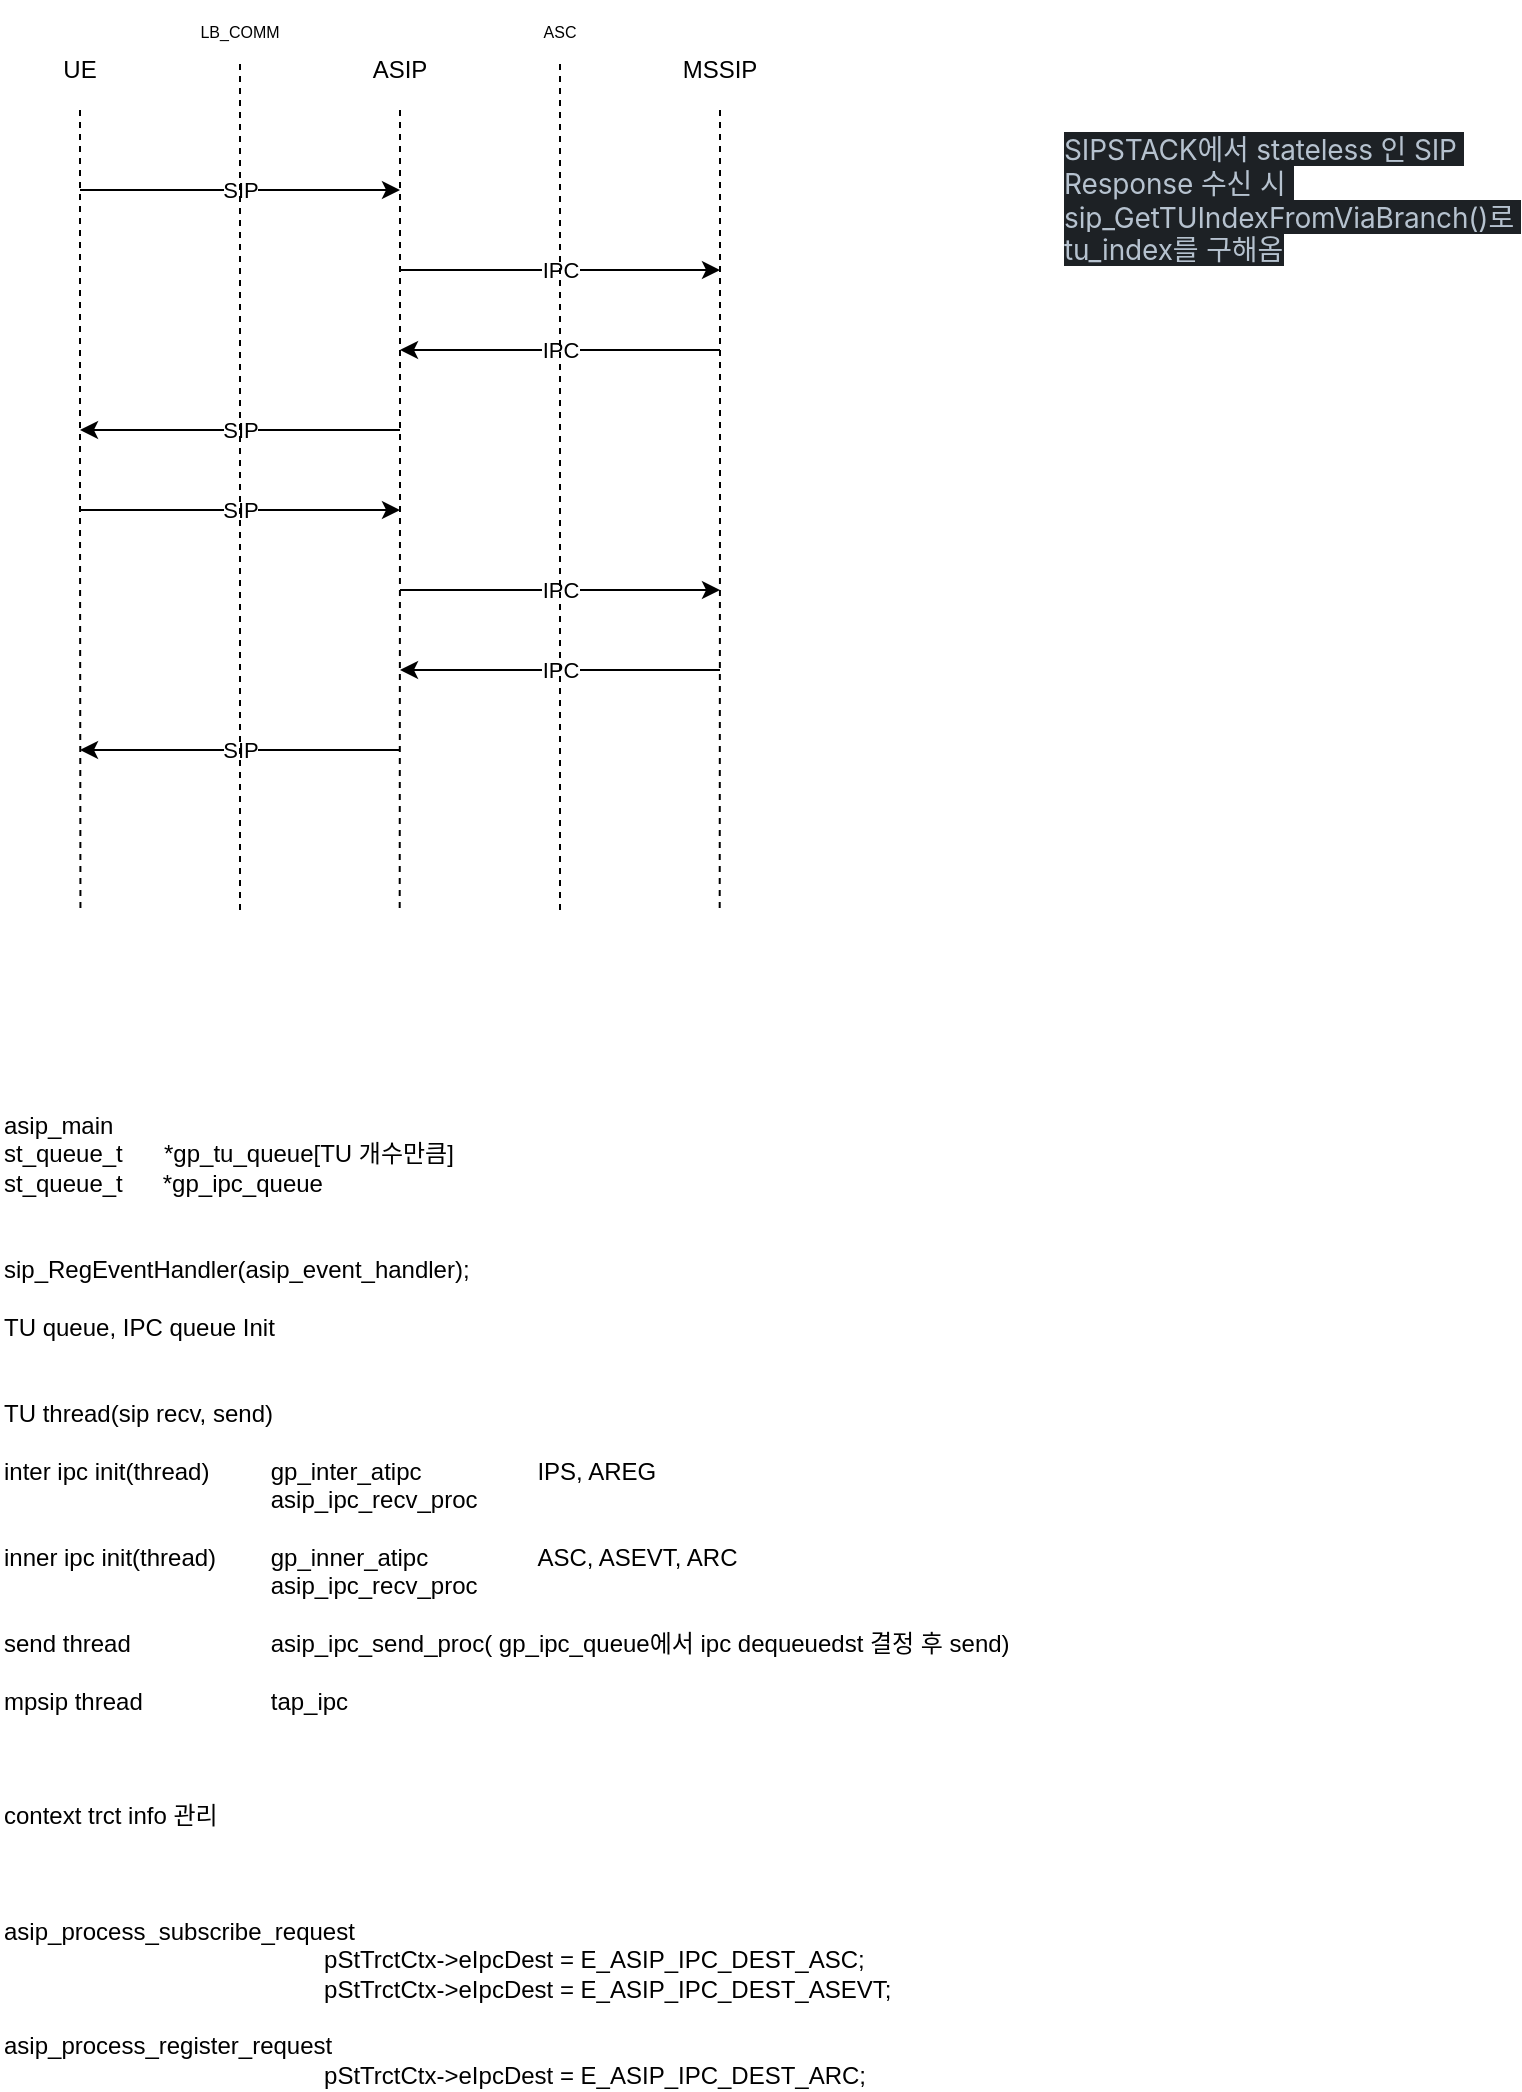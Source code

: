 <mxfile version="24.6.5" type="github">
  <diagram name="페이지-1" id="jERm6EU6h7SOklrPmQn_">
    <mxGraphModel dx="765" dy="441" grid="1" gridSize="10" guides="1" tooltips="1" connect="1" arrows="1" fold="1" page="1" pageScale="1" pageWidth="827" pageHeight="1169" math="0" shadow="0">
      <root>
        <mxCell id="0" />
        <mxCell id="1" parent="0" />
        <mxCell id="-xxbEEyrpAm4luBftfxG-4" style="edgeStyle=orthogonalEdgeStyle;rounded=0;orthogonalLoop=1;jettySize=auto;html=1;exitX=0.5;exitY=1;exitDx=0;exitDy=0;dashed=1;endArrow=none;endFill=0;" edge="1" parent="1" source="-xxbEEyrpAm4luBftfxG-1">
          <mxGeometry relative="1" as="geometry">
            <mxPoint x="80.222" y="480" as="targetPoint" />
          </mxGeometry>
        </mxCell>
        <mxCell id="-xxbEEyrpAm4luBftfxG-1" value="UE" style="text;html=1;align=center;verticalAlign=middle;whiteSpace=wrap;rounded=0;" vertex="1" parent="1">
          <mxGeometry x="40" y="40" width="80" height="40" as="geometry" />
        </mxCell>
        <mxCell id="-xxbEEyrpAm4luBftfxG-2" value="ASIP" style="text;html=1;align=center;verticalAlign=middle;whiteSpace=wrap;rounded=0;" vertex="1" parent="1">
          <mxGeometry x="200" y="40" width="80" height="40" as="geometry" />
        </mxCell>
        <mxCell id="-xxbEEyrpAm4luBftfxG-3" value="MSSIP" style="text;html=1;align=center;verticalAlign=middle;whiteSpace=wrap;rounded=0;" vertex="1" parent="1">
          <mxGeometry x="360" y="40" width="80" height="40" as="geometry" />
        </mxCell>
        <mxCell id="-xxbEEyrpAm4luBftfxG-5" style="edgeStyle=orthogonalEdgeStyle;rounded=0;orthogonalLoop=1;jettySize=auto;html=1;exitX=0.5;exitY=1;exitDx=0;exitDy=0;dashed=1;endArrow=none;endFill=0;" edge="1" parent="1" source="-xxbEEyrpAm4luBftfxG-2">
          <mxGeometry relative="1" as="geometry">
            <mxPoint x="239.852" y="480" as="targetPoint" />
            <mxPoint x="239.63" y="80" as="sourcePoint" />
          </mxGeometry>
        </mxCell>
        <mxCell id="-xxbEEyrpAm4luBftfxG-6" style="edgeStyle=orthogonalEdgeStyle;rounded=0;orthogonalLoop=1;jettySize=auto;html=1;exitX=0.5;exitY=1;exitDx=0;exitDy=0;dashed=1;endArrow=none;endFill=0;" edge="1" parent="1" source="-xxbEEyrpAm4luBftfxG-3">
          <mxGeometry relative="1" as="geometry">
            <mxPoint x="399.852" y="480" as="targetPoint" />
            <mxPoint x="399.63" y="80" as="sourcePoint" />
          </mxGeometry>
        </mxCell>
        <mxCell id="-xxbEEyrpAm4luBftfxG-7" value="SIP" style="endArrow=classic;html=1;rounded=0;" edge="1" parent="1">
          <mxGeometry width="50" height="50" relative="1" as="geometry">
            <mxPoint x="80" y="120" as="sourcePoint" />
            <mxPoint x="240" y="120" as="targetPoint" />
          </mxGeometry>
        </mxCell>
        <mxCell id="-xxbEEyrpAm4luBftfxG-8" value="IPC" style="endArrow=classic;html=1;rounded=0;" edge="1" parent="1">
          <mxGeometry width="50" height="50" relative="1" as="geometry">
            <mxPoint x="240" y="160" as="sourcePoint" />
            <mxPoint x="400" y="160" as="targetPoint" />
          </mxGeometry>
        </mxCell>
        <mxCell id="-xxbEEyrpAm4luBftfxG-9" value="IPC" style="endArrow=classic;html=1;rounded=0;" edge="1" parent="1">
          <mxGeometry width="50" height="50" relative="1" as="geometry">
            <mxPoint x="400" y="200" as="sourcePoint" />
            <mxPoint x="240" y="200" as="targetPoint" />
          </mxGeometry>
        </mxCell>
        <mxCell id="-xxbEEyrpAm4luBftfxG-10" value="SIP" style="endArrow=classic;html=1;rounded=0;" edge="1" parent="1">
          <mxGeometry width="50" height="50" relative="1" as="geometry">
            <mxPoint x="240" y="240" as="sourcePoint" />
            <mxPoint x="80" y="240" as="targetPoint" />
          </mxGeometry>
        </mxCell>
        <mxCell id="-xxbEEyrpAm4luBftfxG-11" value="SIP" style="endArrow=classic;html=1;rounded=0;" edge="1" parent="1">
          <mxGeometry width="50" height="50" relative="1" as="geometry">
            <mxPoint x="80" y="280" as="sourcePoint" />
            <mxPoint x="240" y="280" as="targetPoint" />
          </mxGeometry>
        </mxCell>
        <mxCell id="-xxbEEyrpAm4luBftfxG-12" value="IPC" style="endArrow=classic;html=1;rounded=0;" edge="1" parent="1">
          <mxGeometry width="50" height="50" relative="1" as="geometry">
            <mxPoint x="240" y="320" as="sourcePoint" />
            <mxPoint x="400" y="320" as="targetPoint" />
          </mxGeometry>
        </mxCell>
        <mxCell id="-xxbEEyrpAm4luBftfxG-13" value="SIP" style="endArrow=classic;html=1;rounded=0;" edge="1" parent="1">
          <mxGeometry width="50" height="50" relative="1" as="geometry">
            <mxPoint x="240" y="400" as="sourcePoint" />
            <mxPoint x="80" y="400" as="targetPoint" />
          </mxGeometry>
        </mxCell>
        <mxCell id="-xxbEEyrpAm4luBftfxG-14" value="IPC" style="endArrow=classic;html=1;rounded=0;" edge="1" parent="1">
          <mxGeometry width="50" height="50" relative="1" as="geometry">
            <mxPoint x="400" y="360" as="sourcePoint" />
            <mxPoint x="240" y="360" as="targetPoint" />
          </mxGeometry>
        </mxCell>
        <mxCell id="-xxbEEyrpAm4luBftfxG-15" value="&lt;span style=&quot;color: rgb(182, 194, 207); font-family: -apple-system, BlinkMacSystemFont, &amp;quot;Segoe UI&amp;quot;, Roboto, Oxygen, Ubuntu, &amp;quot;Fira Sans&amp;quot;, &amp;quot;Droid Sans&amp;quot;, &amp;quot;Helvetica Neue&amp;quot;, sans-serif; font-size: 14px; font-style: normal; font-variant-ligatures: normal; font-variant-caps: normal; font-weight: 400; letter-spacing: -0.07px; orphans: 2; text-indent: 0px; text-transform: none; widows: 2; word-spacing: 0px; -webkit-text-stroke-width: 0px; white-space: pre-wrap; background-color: rgb(29, 33, 37); text-decoration-thickness: initial; text-decoration-style: initial; text-decoration-color: initial; float: none; display: inline !important;&quot;&gt;SIPSTACK에서 stateless 인 SIP Response 수신 시 sip_GetTUIndexFromViaBranch()로 tu_index를 구해옴&lt;/span&gt;" style="text;html=1;align=left;verticalAlign=middle;whiteSpace=wrap;rounded=0;" vertex="1" parent="1">
          <mxGeometry x="570" y="90" width="230" height="70" as="geometry" />
        </mxCell>
        <mxCell id="-xxbEEyrpAm4luBftfxG-17" value="" style="endArrow=none;dashed=1;html=1;rounded=0;" edge="1" parent="1" target="-xxbEEyrpAm4luBftfxG-18">
          <mxGeometry width="50" height="50" relative="1" as="geometry">
            <mxPoint x="160" y="480" as="sourcePoint" />
            <mxPoint x="160" y="40" as="targetPoint" />
          </mxGeometry>
        </mxCell>
        <mxCell id="-xxbEEyrpAm4luBftfxG-18" value="&lt;font style=&quot;font-size: 8px;&quot;&gt;LB_COMM&lt;/font&gt;" style="text;html=1;align=center;verticalAlign=middle;whiteSpace=wrap;rounded=0;" vertex="1" parent="1">
          <mxGeometry x="130" y="25" width="60" height="30" as="geometry" />
        </mxCell>
        <mxCell id="-xxbEEyrpAm4luBftfxG-21" value="" style="endArrow=none;dashed=1;html=1;rounded=0;" edge="1" parent="1" target="-xxbEEyrpAm4luBftfxG-22">
          <mxGeometry width="50" height="50" relative="1" as="geometry">
            <mxPoint x="320" y="480" as="sourcePoint" />
            <mxPoint x="320" y="40" as="targetPoint" />
          </mxGeometry>
        </mxCell>
        <mxCell id="-xxbEEyrpAm4luBftfxG-22" value="&lt;font style=&quot;font-size: 8px;&quot;&gt;ASC&lt;/font&gt;" style="text;html=1;align=center;verticalAlign=middle;whiteSpace=wrap;rounded=0;" vertex="1" parent="1">
          <mxGeometry x="290" y="25" width="60" height="30" as="geometry" />
        </mxCell>
        <mxCell id="-xxbEEyrpAm4luBftfxG-23" value="asip_main&lt;div&gt;st_queue_t&amp;nbsp;&lt;span style=&quot;white-space: pre;&quot;&gt;&#x9;&lt;/span&gt;*gp_tu_queue[TU 개수만큼]&lt;/div&gt;&lt;div&gt;st_queue_t&amp;nbsp; &amp;nbsp; &amp;nbsp; *gp_ipc_queue&lt;br&gt;&lt;/div&gt;&lt;div&gt;&lt;br&gt;&lt;/div&gt;&lt;div&gt;&lt;br&gt;&lt;/div&gt;&lt;div&gt;sip_RegEventHandler(asip_event_handler);&lt;/div&gt;&lt;div&gt;&lt;br&gt;&lt;/div&gt;&lt;div&gt;TU queue, IPC queue Init&lt;/div&gt;&lt;div&gt;&lt;br&gt;&lt;/div&gt;&lt;div&gt;&lt;br&gt;&lt;/div&gt;&lt;div&gt;TU thread(sip recv, send)&lt;/div&gt;&lt;div&gt;&lt;br&gt;&lt;/div&gt;&lt;div&gt;inter ipc init(thread)&lt;span style=&quot;white-space: pre;&quot;&gt;&#x9;&lt;/span&gt;&lt;span style=&quot;white-space: pre;&quot;&gt;&#x9;&lt;/span&gt;&lt;span style=&quot;background-color: initial;&quot;&gt;gp_inter_atipc&lt;span style=&quot;white-space: pre;&quot;&gt;&#x9;&lt;/span&gt;&lt;span style=&quot;white-space: pre;&quot;&gt;&#x9;&lt;/span&gt;&lt;span style=&quot;white-space: pre;&quot;&gt;&#x9;&lt;/span&gt;IPS, AREG&lt;/span&gt;&lt;/div&gt;&lt;div&gt;&lt;span style=&quot;white-space: pre;&quot;&gt;&#x9;&lt;/span&gt;&lt;span style=&quot;white-space: pre;&quot;&gt;&#x9;&lt;/span&gt;&lt;span style=&quot;white-space: pre;&quot;&gt;&#x9;&lt;/span&gt;&lt;span style=&quot;white-space: pre;&quot;&gt;&#x9;&lt;/span&gt;&lt;span style=&quot;white-space: pre;&quot;&gt;&#x9;&lt;/span&gt;asip_ipc_recv_proc&lt;br&gt;&lt;/div&gt;&lt;div&gt;&lt;br&gt;&lt;/div&gt;&lt;div&gt;inner ipc init(thread)&lt;span style=&quot;white-space: pre;&quot;&gt;&#x9;&lt;/span&gt;&lt;span style=&quot;background-color: initial;&quot;&gt;gp_inner_atipc&lt;span style=&quot;white-space: pre;&quot;&gt;&lt;span style=&quot;white-space: pre;&quot;&gt;&#x9;&lt;/span&gt;&#x9;&lt;/span&gt;ASC, ASEVT, ARC&lt;/span&gt;&lt;/div&gt;&lt;div&gt;&lt;span style=&quot;background-color: initial;&quot;&gt;&lt;span style=&quot;white-space: pre;&quot;&gt;&#x9;&lt;/span&gt;&lt;span style=&quot;white-space: pre;&quot;&gt;&#x9;&lt;/span&gt;&lt;span style=&quot;white-space: pre;&quot;&gt;&#x9;&lt;/span&gt;&lt;span style=&quot;white-space: pre;&quot;&gt;&#x9;&lt;/span&gt;&lt;span style=&quot;white-space: pre;&quot;&gt;&#x9;&lt;/span&gt;&lt;/span&gt;&lt;span style=&quot;background-color: initial;&quot;&gt;asip_ipc_recv_proc&lt;/span&gt;&lt;/div&gt;&lt;div&gt;&lt;span style=&quot;background-color: initial;&quot;&gt;&lt;br&gt;&lt;/span&gt;&lt;/div&gt;&lt;div&gt;send thread&lt;span style=&quot;white-space: pre;&quot;&gt;&#x9;&lt;/span&gt;&lt;span style=&quot;white-space: pre;&quot;&gt;&#x9;&lt;/span&gt;&lt;span style=&quot;white-space: pre;&quot;&gt;&#x9;&lt;/span&gt;asip_ipc_send_proc( gp_ipc_queue에서 ipc dequeuedst 결정 후 send)&lt;/div&gt;&lt;div&gt;&lt;br&gt;&lt;/div&gt;&lt;div&gt;mpsip thread&lt;span style=&quot;white-space: pre;&quot;&gt;&#x9;&lt;/span&gt;&lt;span style=&quot;white-space: pre;&quot;&gt;&#x9;&lt;/span&gt;&lt;span style=&quot;white-space: pre;&quot;&gt;&#x9;&lt;/span&gt;tap_ipc&lt;/div&gt;&lt;div&gt;&lt;br&gt;&lt;/div&gt;&lt;div&gt;&lt;br&gt;&lt;/div&gt;&lt;div&gt;&lt;br&gt;&lt;/div&gt;&lt;div&gt;&lt;div&gt;context trct info 관리&lt;/div&gt;&lt;div&gt;&lt;br&gt;&lt;/div&gt;&lt;div&gt;&lt;br&gt;&lt;/div&gt;&lt;div&gt;&lt;br&gt;&lt;/div&gt;&lt;div&gt;asip_process_subscribe_request&lt;/div&gt;&lt;div&gt;&lt;span style=&quot;white-space: normal;&quot;&gt;&lt;span style=&quot;white-space:pre&quot;&gt;&#x9;&#x9;&#x9;&#x9;&#x9;&#x9;&lt;/span&gt;pStTrctCtx-&amp;gt;eIpcDest = E_ASIP_IPC_DEST_ASC;&lt;/span&gt;&lt;/div&gt;&lt;div&gt;&lt;span style=&quot;white-space: normal;&quot;&gt;&lt;span style=&quot;white-space:pre&quot;&gt;&#x9;&#x9;&#x9;&#x9;&#x9;&#x9;&lt;/span&gt;pStTrctCtx-&amp;gt;eIpcDest = E_ASIP_IPC_DEST_ASEVT;&lt;/span&gt;&lt;/div&gt;&lt;div&gt;&lt;br&gt;&lt;/div&gt;&lt;div&gt;asip_process_register_request&lt;/div&gt;&lt;div&gt;&lt;span style=&quot;white-space: normal;&quot;&gt;&lt;span style=&quot;white-space:pre&quot;&gt;&#x9;&#x9;&#x9;&#x9;&#x9;&#x9;&lt;/span&gt;pStTrctCtx-&amp;gt;eIpcDest = E_ASIP_IPC_DEST_ARC;&lt;/span&gt;&lt;/div&gt;&lt;/div&gt;" style="text;html=1;align=left;verticalAlign=middle;whiteSpace=wrap;rounded=0;" vertex="1" parent="1">
          <mxGeometry x="40" y="580" width="740" height="490" as="geometry" />
        </mxCell>
      </root>
    </mxGraphModel>
  </diagram>
</mxfile>
